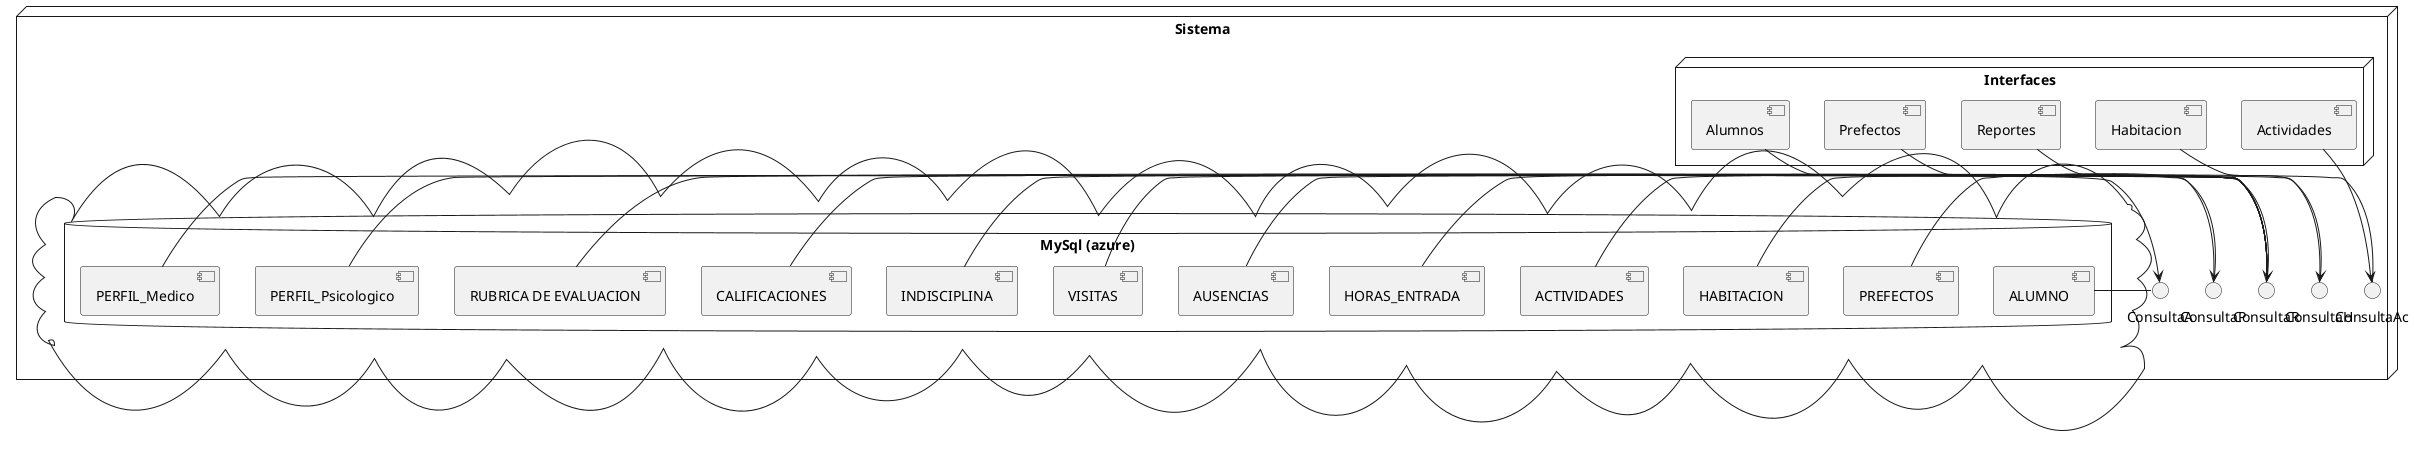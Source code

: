 @startuml


node "Sistema" {
  node "Interfaces"{
  [Alumnos]
  [Prefectos]
  [Reportes]
  [Habitacion]
  [Actividades]

}

cloud {
  database "MySql (azure)" {
      [ALUMNO]
      [PREFECTOS]
      [HORAS_ENTRADA]
      [AUSENCIAS]
      [VISITAS]
      [INDISCIPLINA]
      [CALIFICACIONES]
      [RUBRICA DE EVALUACION]
      [PERFIL_Psicologico]
      [PERFIL_Medico]
      [ACTIVIDADES]
      [HABITACION]
  }
}

ConsultaA - [ALUMNO]
[Alumnos] --> ConsultaA

ConsultaP - [PREFECTOS]
[Prefectos] --> ConsultaP

ConsultaH - [HABITACION]
[Habitacion] --> ConsultaH

ConsultaAc - [ACTIVIDADES]
[Actividades] --> ConsultaAc

[Reportes] --> ConsultaR
ConsultaR - [HORAS_ENTRADA]
ConsultaR - [AUSENCIAS]
ConsultaR - [VISITAS]
ConsultaR - [INDISCIPLINA]
ConsultaR - [CALIFICACIONES]
ConsultaR - [RUBRICA DE EVALUACION]
ConsultaR - [PERFIL_Psicologico]
ConsultaR - [PERFIL_Medico]
}
@enduml
